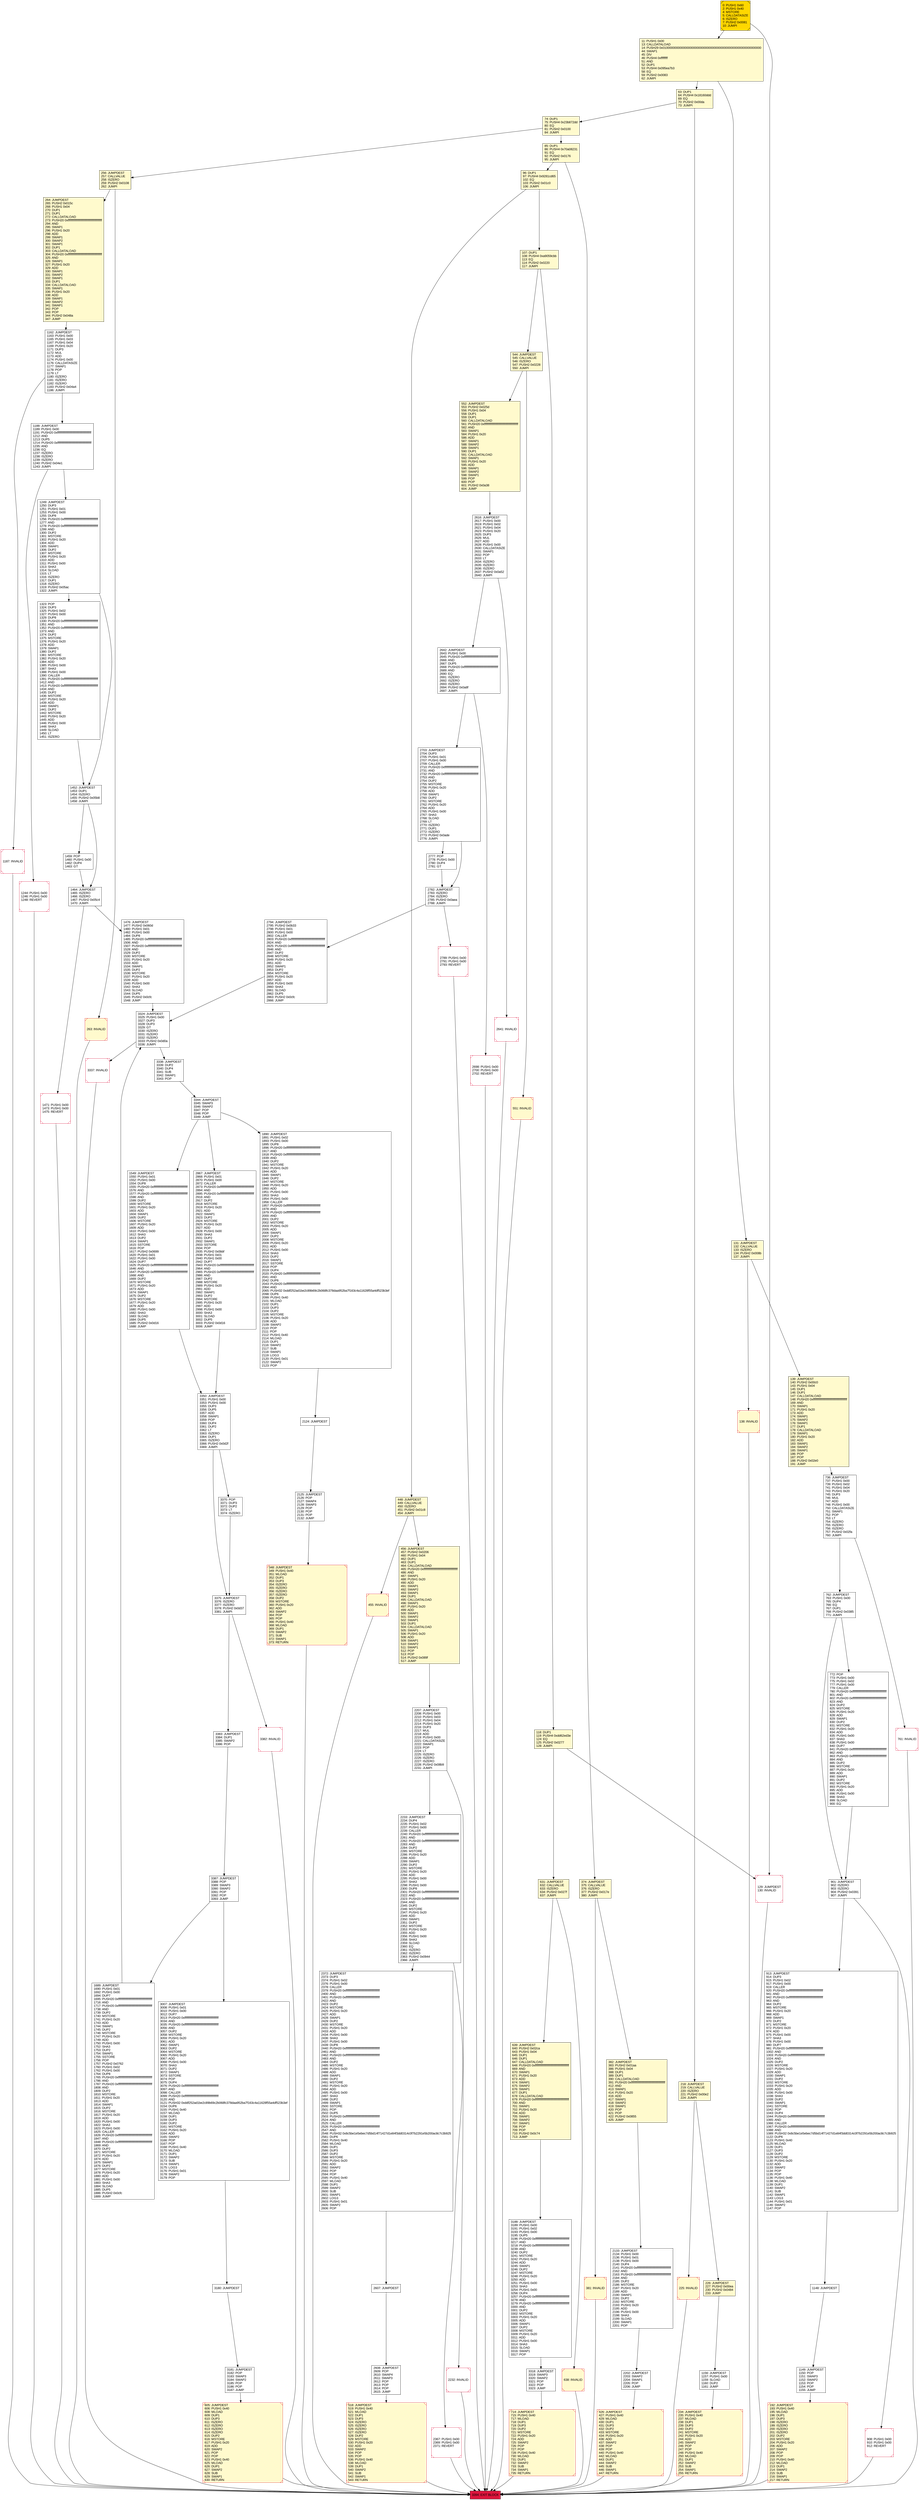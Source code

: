 digraph G {
bgcolor=transparent rankdir=UD;
node [shape=box style=filled color=black fillcolor=white fontname=arial fontcolor=black];
139 [label="139: JUMPDEST\l140: PUSH2 0x00c0\l143: PUSH1 0x04\l145: DUP1\l146: DUP1\l147: CALLDATALOAD\l148: PUSH20 0xffffffffffffffffffffffffffffffffffffffff\l169: AND\l170: SWAP1\l171: PUSH1 0x20\l173: ADD\l174: SWAP1\l175: SWAP2\l176: SWAP1\l177: DUP1\l178: CALLDATALOAD\l179: SWAP1\l180: PUSH1 0x20\l182: ADD\l183: SWAP1\l184: SWAP2\l185: SWAP1\l186: POP\l187: POP\l188: PUSH2 0x02e0\l191: JUMP\l" fillcolor=lemonchiffon ];
63 [label="63: DUP1\l64: PUSH4 0x18160ddd\l69: EQ\l70: PUSH2 0x00da\l73: JUMPI\l" fillcolor=lemonchiffon ];
2232 [label="2232: INVALID\l" shape=Msquare color=crimson ];
631 [label="631: JUMPDEST\l632: CALLVALUE\l633: ISZERO\l634: PUSH2 0x027f\l637: JUMPI\l" fillcolor=lemonchiffon ];
736 [label="736: JUMPDEST\l737: PUSH1 0x00\l739: PUSH1 0x02\l741: PUSH1 0x04\l743: PUSH1 0x20\l745: DUP3\l746: MUL\l747: ADD\l748: PUSH1 0x00\l750: CALLDATASIZE\l751: SWAP1\l752: POP\l753: LT\l754: ISZERO\l755: ISZERO\l756: ISZERO\l757: PUSH2 0x02fa\l760: JUMPI\l" ];
0 [label="0: PUSH1 0x60\l2: PUSH1 0x40\l4: MSTORE\l5: CALLDATASIZE\l6: ISZERO\l7: PUSH2 0x0081\l10: JUMPI\l" fillcolor=lemonchiffon shape=Msquare fillcolor=gold ];
382 [label="382: JUMPDEST\l383: PUSH2 0x01aa\l386: PUSH1 0x04\l388: DUP1\l389: DUP1\l390: CALLDATALOAD\l391: PUSH20 0xffffffffffffffffffffffffffffffffffffffff\l412: AND\l413: SWAP1\l414: PUSH1 0x20\l416: ADD\l417: SWAP1\l418: SWAP2\l419: SWAP1\l420: POP\l421: POP\l422: PUSH2 0x0855\l425: JUMP\l" fillcolor=lemonchiffon ];
426 [label="426: JUMPDEST\l427: PUSH1 0x40\l429: MLOAD\l430: DUP1\l431: DUP3\l432: DUP2\l433: MSTORE\l434: PUSH1 0x20\l436: ADD\l437: SWAP2\l438: POP\l439: POP\l440: PUSH1 0x40\l442: MLOAD\l443: DUP1\l444: SWAP2\l445: SUB\l446: SWAP1\l447: RETURN\l" fillcolor=lemonchiffon shape=Msquare color=crimson ];
1471 [label="1471: PUSH1 0x00\l1473: PUSH1 0x00\l1475: REVERT\l" shape=Msquare color=crimson ];
1187 [label="1187: INVALID\l" shape=Msquare color=crimson ];
3387 [label="3387: JUMPDEST\l3388: POP\l3389: SWAP3\l3390: SWAP2\l3391: POP\l3392: POP\l3393: JUMP\l" ];
544 [label="544: JUMPDEST\l545: CALLVALUE\l546: ISZERO\l547: PUSH2 0x0228\l550: JUMPI\l" fillcolor=lemonchiffon ];
1549 [label="1549: JUMPDEST\l1550: PUSH1 0x01\l1552: PUSH1 0x00\l1554: DUP8\l1555: PUSH20 0xffffffffffffffffffffffffffffffffffffffff\l1576: AND\l1577: PUSH20 0xffffffffffffffffffffffffffffffffffffffff\l1598: AND\l1599: DUP2\l1600: MSTORE\l1601: PUSH1 0x20\l1603: ADD\l1604: SWAP1\l1605: DUP2\l1606: MSTORE\l1607: PUSH1 0x20\l1609: ADD\l1610: PUSH1 0x00\l1612: SHA3\l1613: DUP2\l1614: SWAP1\l1615: SSTORE\l1616: POP\l1617: PUSH2 0x0699\l1620: PUSH1 0x01\l1622: PUSH1 0x00\l1624: DUP7\l1625: PUSH20 0xffffffffffffffffffffffffffffffffffffffff\l1646: AND\l1647: PUSH20 0xffffffffffffffffffffffffffffffffffffffff\l1668: AND\l1669: DUP2\l1670: MSTORE\l1671: PUSH1 0x20\l1673: ADD\l1674: SWAP1\l1675: DUP2\l1676: MSTORE\l1677: PUSH1 0x20\l1679: ADD\l1680: PUSH1 0x00\l1682: SHA3\l1683: SLOAD\l1684: DUP5\l1685: PUSH2 0x0d16\l1688: JUMP\l" ];
908 [label="908: PUSH1 0x00\l910: PUSH1 0x00\l912: REVERT\l" shape=Msquare color=crimson ];
3344 [label="3344: JUMPDEST\l3345: SWAP3\l3346: SWAP2\l3347: POP\l3348: POP\l3349: JUMP\l" ];
2698 [label="2698: PUSH1 0x00\l2700: PUSH1 0x00\l2702: REVERT\l" shape=Msquare color=crimson ];
2794 [label="2794: JUMPDEST\l2795: PUSH2 0x0b33\l2798: PUSH1 0x01\l2800: PUSH1 0x00\l2802: CALLER\l2803: PUSH20 0xffffffffffffffffffffffffffffffffffffffff\l2824: AND\l2825: PUSH20 0xffffffffffffffffffffffffffffffffffffffff\l2846: AND\l2847: DUP2\l2848: MSTORE\l2849: PUSH1 0x20\l2851: ADD\l2852: SWAP1\l2853: DUP2\l2854: MSTORE\l2855: PUSH1 0x20\l2857: ADD\l2858: PUSH1 0x00\l2860: SHA3\l2861: SLOAD\l2862: DUP5\l2863: PUSH2 0x0cfc\l2866: JUMP\l" ];
2867 [label="2867: JUMPDEST\l2868: PUSH1 0x01\l2870: PUSH1 0x00\l2872: CALLER\l2873: PUSH20 0xffffffffffffffffffffffffffffffffffffffff\l2894: AND\l2895: PUSH20 0xffffffffffffffffffffffffffffffffffffffff\l2916: AND\l2917: DUP2\l2918: MSTORE\l2919: PUSH1 0x20\l2921: ADD\l2922: SWAP1\l2923: DUP2\l2924: MSTORE\l2925: PUSH1 0x20\l2927: ADD\l2928: PUSH1 0x00\l2930: SHA3\l2931: DUP2\l2932: SWAP1\l2933: SSTORE\l2934: POP\l2935: PUSH2 0x0bbf\l2938: PUSH1 0x01\l2940: PUSH1 0x00\l2942: DUP7\l2943: PUSH20 0xffffffffffffffffffffffffffffffffffffffff\l2964: AND\l2965: PUSH20 0xffffffffffffffffffffffffffffffffffffffff\l2986: AND\l2987: DUP2\l2988: MSTORE\l2989: PUSH1 0x20\l2991: ADD\l2992: SWAP1\l2993: DUP2\l2994: MSTORE\l2995: PUSH1 0x20\l2997: ADD\l2998: PUSH1 0x00\l3000: SHA3\l3001: SLOAD\l3002: DUP5\l3003: PUSH2 0x0d16\l3006: JUMP\l" ];
138 [label="138: INVALID\l" fillcolor=lemonchiffon shape=Msquare color=crimson ];
1156 [label="1156: JUMPDEST\l1157: PUSH1 0x00\l1159: SLOAD\l1160: DUP2\l1161: JUMP\l" ];
913 [label="913: JUMPDEST\l914: DUP3\l915: PUSH1 0x02\l917: PUSH1 0x00\l919: CALLER\l920: PUSH20 0xffffffffffffffffffffffffffffffffffffffff\l941: AND\l942: PUSH20 0xffffffffffffffffffffffffffffffffffffffff\l963: AND\l964: DUP2\l965: MSTORE\l966: PUSH1 0x20\l968: ADD\l969: SWAP1\l970: DUP2\l971: MSTORE\l972: PUSH1 0x20\l974: ADD\l975: PUSH1 0x00\l977: SHA3\l978: PUSH1 0x00\l980: DUP7\l981: PUSH20 0xffffffffffffffffffffffffffffffffffffffff\l1002: AND\l1003: PUSH20 0xffffffffffffffffffffffffffffffffffffffff\l1024: AND\l1025: DUP2\l1026: MSTORE\l1027: PUSH1 0x20\l1029: ADD\l1030: SWAP1\l1031: DUP2\l1032: MSTORE\l1033: PUSH1 0x20\l1035: ADD\l1036: PUSH1 0x00\l1038: SHA3\l1039: DUP2\l1040: SWAP1\l1041: SSTORE\l1042: POP\l1043: DUP4\l1044: PUSH20 0xffffffffffffffffffffffffffffffffffffffff\l1065: AND\l1066: CALLER\l1067: PUSH20 0xffffffffffffffffffffffffffffffffffffffff\l1088: AND\l1089: PUSH32 0x8c5be1e5ebec7d5bd14f71427d1e84f3dd0314c0f7b2291e5b200ac8c7c3b925\l1122: DUP6\l1123: PUSH1 0x40\l1125: MLOAD\l1126: DUP1\l1127: DUP3\l1128: DUP2\l1129: MSTORE\l1130: PUSH1 0x20\l1132: ADD\l1133: SWAP2\l1134: POP\l1135: POP\l1136: PUSH1 0x40\l1138: MLOAD\l1139: DUP1\l1140: SWAP2\l1141: SUB\l1142: SWAP1\l1143: LOG3\l1144: PUSH1 0x01\l1146: SWAP2\l1147: POP\l" ];
518 [label="518: JUMPDEST\l519: PUSH1 0x40\l521: MLOAD\l522: DUP1\l523: DUP3\l524: ISZERO\l525: ISZERO\l526: ISZERO\l527: ISZERO\l528: DUP2\l529: MSTORE\l530: PUSH1 0x20\l532: ADD\l533: SWAP2\l534: POP\l535: POP\l536: PUSH1 0x40\l538: MLOAD\l539: DUP1\l540: SWAP2\l541: SUB\l542: SWAP1\l543: RETURN\l" fillcolor=lemonchiffon shape=Msquare color=crimson ];
11 [label="11: PUSH1 0x00\l13: CALLDATALOAD\l14: PUSH29 0x0100000000000000000000000000000000000000000000000000000000\l44: SWAP1\l45: DIV\l46: PUSH4 0xffffffff\l51: AND\l52: DUP1\l53: PUSH4 0x095ea7b3\l58: EQ\l59: PUSH2 0x0083\l62: JUMPI\l" fillcolor=lemonchiffon ];
2789 [label="2789: PUSH1 0x00\l2791: PUSH1 0x00\l2793: REVERT\l" shape=Msquare color=crimson ];
3394 [label="3394: EXIT BLOCK\l" fillcolor=crimson ];
3007 [label="3007: JUMPDEST\l3008: PUSH1 0x01\l3010: PUSH1 0x00\l3012: DUP7\l3013: PUSH20 0xffffffffffffffffffffffffffffffffffffffff\l3034: AND\l3035: PUSH20 0xffffffffffffffffffffffffffffffffffffffff\l3056: AND\l3057: DUP2\l3058: MSTORE\l3059: PUSH1 0x20\l3061: ADD\l3062: SWAP1\l3063: DUP2\l3064: MSTORE\l3065: PUSH1 0x20\l3067: ADD\l3068: PUSH1 0x00\l3070: SHA3\l3071: DUP2\l3072: SWAP1\l3073: SSTORE\l3074: POP\l3075: DUP4\l3076: PUSH20 0xffffffffffffffffffffffffffffffffffffffff\l3097: AND\l3098: CALLER\l3099: PUSH20 0xffffffffffffffffffffffffffffffffffffffff\l3120: AND\l3121: PUSH32 0xddf252ad1be2c89b69c2b068fc378daa952ba7f163c4a11628f55a4df523b3ef\l3154: DUP6\l3155: PUSH1 0x40\l3157: MLOAD\l3158: DUP1\l3159: DUP3\l3160: DUP2\l3161: MSTORE\l3162: PUSH1 0x20\l3164: ADD\l3165: SWAP2\l3166: POP\l3167: POP\l3168: PUSH1 0x40\l3170: MLOAD\l3171: DUP1\l3172: SWAP2\l3173: SUB\l3174: SWAP1\l3175: LOG3\l3176: PUSH1 0x01\l3178: SWAP2\l3179: POP\l" ];
761 [label="761: INVALID\l" shape=Msquare color=crimson ];
3350 [label="3350: JUMPDEST\l3351: PUSH1 0x00\l3353: PUSH1 0x00\l3355: DUP3\l3356: DUP5\l3357: ADD\l3358: SWAP1\l3359: POP\l3360: DUP4\l3361: DUP2\l3362: LT\l3363: ISZERO\l3364: DUP1\l3365: ISZERO\l3366: PUSH2 0x0d2f\l3369: JUMPI\l" ];
3181 [label="3181: JUMPDEST\l3182: POP\l3183: SWAP3\l3184: SWAP2\l3185: POP\l3186: POP\l3187: JUMP\l" ];
772 [label="772: POP\l773: PUSH1 0x00\l775: PUSH1 0x02\l777: PUSH1 0x00\l779: CALLER\l780: PUSH20 0xffffffffffffffffffffffffffffffffffffffff\l801: AND\l802: PUSH20 0xffffffffffffffffffffffffffffffffffffffff\l823: AND\l824: DUP2\l825: MSTORE\l826: PUSH1 0x20\l828: ADD\l829: SWAP1\l830: DUP2\l831: MSTORE\l832: PUSH1 0x20\l834: ADD\l835: PUSH1 0x00\l837: SHA3\l838: PUSH1 0x00\l840: DUP7\l841: PUSH20 0xffffffffffffffffffffffffffffffffffffffff\l862: AND\l863: PUSH20 0xffffffffffffffffffffffffffffffffffffffff\l884: AND\l885: DUP2\l886: MSTORE\l887: PUSH1 0x20\l889: ADD\l890: SWAP1\l891: DUP2\l892: MSTORE\l893: PUSH1 0x20\l895: ADD\l896: PUSH1 0x00\l898: SHA3\l899: SLOAD\l900: EQ\l" ];
456 [label="456: JUMPDEST\l457: PUSH2 0x0206\l460: PUSH1 0x04\l462: DUP1\l463: DUP1\l464: CALLDATALOAD\l465: PUSH20 0xffffffffffffffffffffffffffffffffffffffff\l486: AND\l487: SWAP1\l488: PUSH1 0x20\l490: ADD\l491: SWAP1\l492: SWAP2\l493: SWAP1\l494: DUP1\l495: CALLDATALOAD\l496: SWAP1\l497: PUSH1 0x20\l499: ADD\l500: SWAP1\l501: SWAP2\l502: SWAP1\l503: DUP1\l504: CALLDATALOAD\l505: SWAP1\l506: PUSH1 0x20\l508: ADD\l509: SWAP1\l510: SWAP2\l511: SWAP1\l512: POP\l513: POP\l514: PUSH2 0x089f\l517: JUMP\l" fillcolor=lemonchiffon ];
234 [label="234: JUMPDEST\l235: PUSH1 0x40\l237: MLOAD\l238: DUP1\l239: DUP3\l240: DUP2\l241: MSTORE\l242: PUSH1 0x20\l244: ADD\l245: SWAP2\l246: POP\l247: POP\l248: PUSH1 0x40\l250: MLOAD\l251: DUP1\l252: SWAP2\l253: SUB\l254: SWAP1\l255: RETURN\l" fillcolor=lemonchiffon shape=Msquare color=crimson ];
1149 [label="1149: JUMPDEST\l1150: POP\l1151: SWAP3\l1152: SWAP2\l1153: POP\l1154: POP\l1155: JUMP\l" ];
2616 [label="2616: JUMPDEST\l2617: PUSH1 0x00\l2619: PUSH1 0x02\l2621: PUSH1 0x04\l2623: PUSH1 0x20\l2625: DUP3\l2626: MUL\l2627: ADD\l2628: PUSH1 0x00\l2630: CALLDATASIZE\l2631: SWAP1\l2632: POP\l2633: LT\l2634: ISZERO\l2635: ISZERO\l2636: ISZERO\l2637: PUSH2 0x0a52\l2640: JUMPI\l" ];
225 [label="225: INVALID\l" fillcolor=lemonchiffon shape=Msquare color=crimson ];
256 [label="256: JUMPDEST\l257: CALLVALUE\l258: ISZERO\l259: PUSH2 0x0108\l262: JUMPI\l" fillcolor=lemonchiffon ];
348 [label="348: JUMPDEST\l349: PUSH1 0x40\l351: MLOAD\l352: DUP1\l353: DUP3\l354: ISZERO\l355: ISZERO\l356: ISZERO\l357: ISZERO\l358: DUP2\l359: MSTORE\l360: PUSH1 0x20\l362: ADD\l363: SWAP2\l364: POP\l365: POP\l366: PUSH1 0x40\l368: MLOAD\l369: DUP1\l370: SWAP2\l371: SUB\l372: SWAP1\l373: RETURN\l" fillcolor=lemonchiffon shape=Msquare color=crimson ];
605 [label="605: JUMPDEST\l606: PUSH1 0x40\l608: MLOAD\l609: DUP1\l610: DUP3\l611: ISZERO\l612: ISZERO\l613: ISZERO\l614: ISZERO\l615: DUP2\l616: MSTORE\l617: PUSH1 0x20\l619: ADD\l620: SWAP2\l621: POP\l622: POP\l623: PUSH1 0x40\l625: MLOAD\l626: DUP1\l627: SWAP2\l628: SUB\l629: SWAP1\l630: RETURN\l" fillcolor=lemonchiffon shape=Msquare color=crimson ];
1476 [label="1476: JUMPDEST\l1477: PUSH2 0x060d\l1480: PUSH1 0x01\l1482: PUSH1 0x00\l1484: DUP8\l1485: PUSH20 0xffffffffffffffffffffffffffffffffffffffff\l1506: AND\l1507: PUSH20 0xffffffffffffffffffffffffffffffffffffffff\l1528: AND\l1529: DUP2\l1530: MSTORE\l1531: PUSH1 0x20\l1533: ADD\l1534: SWAP1\l1535: DUP2\l1536: MSTORE\l1537: PUSH1 0x20\l1539: ADD\l1540: PUSH1 0x00\l1542: SHA3\l1543: SLOAD\l1544: DUP5\l1545: PUSH2 0x0cfc\l1548: JUMP\l" ];
2372 [label="2372: JUMPDEST\l2373: DUP3\l2374: PUSH1 0x02\l2376: PUSH1 0x00\l2378: CALLER\l2379: PUSH20 0xffffffffffffffffffffffffffffffffffffffff\l2400: AND\l2401: PUSH20 0xffffffffffffffffffffffffffffffffffffffff\l2422: AND\l2423: DUP2\l2424: MSTORE\l2425: PUSH1 0x20\l2427: ADD\l2428: SWAP1\l2429: DUP2\l2430: MSTORE\l2431: PUSH1 0x20\l2433: ADD\l2434: PUSH1 0x00\l2436: SHA3\l2437: PUSH1 0x00\l2439: DUP8\l2440: PUSH20 0xffffffffffffffffffffffffffffffffffffffff\l2461: AND\l2462: PUSH20 0xffffffffffffffffffffffffffffffffffffffff\l2483: AND\l2484: DUP2\l2485: MSTORE\l2486: PUSH1 0x20\l2488: ADD\l2489: SWAP1\l2490: DUP2\l2491: MSTORE\l2492: PUSH1 0x20\l2494: ADD\l2495: PUSH1 0x00\l2497: SHA3\l2498: DUP2\l2499: SWAP1\l2500: SSTORE\l2501: POP\l2502: DUP5\l2503: PUSH20 0xffffffffffffffffffffffffffffffffffffffff\l2524: AND\l2525: CALLER\l2526: PUSH20 0xffffffffffffffffffffffffffffffffffffffff\l2547: AND\l2548: PUSH32 0x8c5be1e5ebec7d5bd14f71427d1e84f3dd0314c0f7b2291e5b200ac8c7c3b925\l2581: DUP6\l2582: PUSH1 0x40\l2584: MLOAD\l2585: DUP1\l2586: DUP3\l2587: DUP2\l2588: MSTORE\l2589: PUSH1 0x20\l2591: ADD\l2592: SWAP2\l2593: POP\l2594: POP\l2595: PUSH1 0x40\l2597: MLOAD\l2598: DUP1\l2599: SWAP2\l2600: SUB\l2601: SWAP1\l2602: LOG3\l2603: PUSH1 0x01\l2605: SWAP2\l2606: POP\l" ];
3324 [label="3324: JUMPDEST\l3325: PUSH1 0x00\l3327: DUP3\l3328: DUP3\l3329: GT\l3330: ISZERO\l3331: ISZERO\l3332: ISZERO\l3333: PUSH2 0x0d0a\l3336: JUMPI\l" ];
226 [label="226: JUMPDEST\l227: PUSH2 0x00ea\l230: PUSH2 0x0484\l233: JUMP\l" fillcolor=lemonchiffon ];
264 [label="264: JUMPDEST\l265: PUSH2 0x015c\l268: PUSH1 0x04\l270: DUP1\l271: DUP1\l272: CALLDATALOAD\l273: PUSH20 0xffffffffffffffffffffffffffffffffffffffff\l294: AND\l295: SWAP1\l296: PUSH1 0x20\l298: ADD\l299: SWAP1\l300: SWAP2\l301: SWAP1\l302: DUP1\l303: CALLDATALOAD\l304: PUSH20 0xffffffffffffffffffffffffffffffffffffffff\l325: AND\l326: SWAP1\l327: PUSH1 0x20\l329: ADD\l330: SWAP1\l331: SWAP2\l332: SWAP1\l333: DUP1\l334: CALLDATALOAD\l335: SWAP1\l336: PUSH1 0x20\l338: ADD\l339: SWAP1\l340: SWAP2\l341: SWAP1\l342: POP\l343: POP\l344: PUSH2 0x048a\l347: JUMP\l" fillcolor=lemonchiffon ];
218 [label="218: JUMPDEST\l219: CALLVALUE\l220: ISZERO\l221: PUSH2 0x00e2\l224: JUMPI\l" fillcolor=lemonchiffon ];
1162 [label="1162: JUMPDEST\l1163: PUSH1 0x00\l1165: PUSH1 0x03\l1167: PUSH1 0x04\l1169: PUSH1 0x20\l1171: DUP3\l1172: MUL\l1173: ADD\l1174: PUSH1 0x00\l1176: CALLDATASIZE\l1177: SWAP1\l1178: POP\l1179: LT\l1180: ISZERO\l1181: ISZERO\l1182: ISZERO\l1183: PUSH2 0x04a4\l1186: JUMPI\l" ];
455 [label="455: INVALID\l" fillcolor=lemonchiffon shape=Msquare color=crimson ];
1244 [label="1244: PUSH1 0x00\l1246: PUSH1 0x00\l1248: REVERT\l" shape=Msquare color=crimson ];
714 [label="714: JUMPDEST\l715: PUSH1 0x40\l717: MLOAD\l718: DUP1\l719: DUP3\l720: DUP2\l721: MSTORE\l722: PUSH1 0x20\l724: ADD\l725: SWAP2\l726: POP\l727: POP\l728: PUSH1 0x40\l730: MLOAD\l731: DUP1\l732: SWAP2\l733: SUB\l734: SWAP1\l735: RETURN\l" fillcolor=lemonchiffon shape=Msquare color=crimson ];
3188 [label="3188: JUMPDEST\l3189: PUSH1 0x00\l3191: PUSH1 0x02\l3193: PUSH1 0x00\l3195: DUP5\l3196: PUSH20 0xffffffffffffffffffffffffffffffffffffffff\l3217: AND\l3218: PUSH20 0xffffffffffffffffffffffffffffffffffffffff\l3239: AND\l3240: DUP2\l3241: MSTORE\l3242: PUSH1 0x20\l3244: ADD\l3245: SWAP1\l3246: DUP2\l3247: MSTORE\l3248: PUSH1 0x20\l3250: ADD\l3251: PUSH1 0x00\l3253: SHA3\l3254: PUSH1 0x00\l3256: DUP4\l3257: PUSH20 0xffffffffffffffffffffffffffffffffffffffff\l3278: AND\l3279: PUSH20 0xffffffffffffffffffffffffffffffffffffffff\l3300: AND\l3301: DUP2\l3302: MSTORE\l3303: PUSH1 0x20\l3305: ADD\l3306: SWAP1\l3307: DUP2\l3308: MSTORE\l3309: PUSH1 0x20\l3311: ADD\l3312: PUSH1 0x00\l3314: SHA3\l3315: SLOAD\l3316: SWAP1\l3317: POP\l" ];
3383 [label="3383: JUMPDEST\l3384: DUP1\l3385: SWAP2\l3386: POP\l" ];
2124 [label="2124: JUMPDEST\l" ];
2133 [label="2133: JUMPDEST\l2134: PUSH1 0x00\l2136: PUSH1 0x01\l2138: PUSH1 0x00\l2140: DUP4\l2141: PUSH20 0xffffffffffffffffffffffffffffffffffffffff\l2162: AND\l2163: PUSH20 0xffffffffffffffffffffffffffffffffffffffff\l2184: AND\l2185: DUP2\l2186: MSTORE\l2187: PUSH1 0x20\l2189: ADD\l2190: SWAP1\l2191: DUP2\l2192: MSTORE\l2193: PUSH1 0x20\l2195: ADD\l2196: PUSH1 0x00\l2198: SHA3\l2199: SLOAD\l2200: SWAP1\l2201: POP\l" ];
1249 [label="1249: JUMPDEST\l1250: DUP3\l1251: PUSH1 0x01\l1253: PUSH1 0x00\l1255: DUP8\l1256: PUSH20 0xffffffffffffffffffffffffffffffffffffffff\l1277: AND\l1278: PUSH20 0xffffffffffffffffffffffffffffffffffffffff\l1299: AND\l1300: DUP2\l1301: MSTORE\l1302: PUSH1 0x20\l1304: ADD\l1305: SWAP1\l1306: DUP2\l1307: MSTORE\l1308: PUSH1 0x20\l1310: ADD\l1311: PUSH1 0x00\l1313: SHA3\l1314: SLOAD\l1315: LT\l1316: ISZERO\l1317: DUP1\l1318: ISZERO\l1319: PUSH2 0x05ac\l1322: JUMPI\l" ];
131 [label="131: JUMPDEST\l132: CALLVALUE\l133: ISZERO\l134: PUSH2 0x008b\l137: JUMPI\l" fillcolor=lemonchiffon ];
2608 [label="2608: JUMPDEST\l2609: POP\l2610: SWAP4\l2611: SWAP3\l2612: POP\l2613: POP\l2614: POP\l2615: JUMP\l" ];
2782 [label="2782: JUMPDEST\l2783: ISZERO\l2784: ISZERO\l2785: PUSH2 0x0aea\l2788: JUMPI\l" ];
3382 [label="3382: INVALID\l" shape=Msquare color=crimson ];
1452 [label="1452: JUMPDEST\l1453: DUP1\l1454: ISZERO\l1455: PUSH2 0x05b8\l1458: JUMPI\l" ];
107 [label="107: DUP1\l108: PUSH4 0xa9059cbb\l113: EQ\l114: PUSH2 0x0220\l117: JUMPI\l" fillcolor=lemonchiffon ];
551 [label="551: INVALID\l" fillcolor=lemonchiffon shape=Msquare color=crimson ];
448 [label="448: JUMPDEST\l449: CALLVALUE\l450: ISZERO\l451: PUSH2 0x01c8\l454: JUMPI\l" fillcolor=lemonchiffon ];
2367 [label="2367: PUSH1 0x00\l2369: PUSH1 0x00\l2371: REVERT\l" shape=Msquare color=crimson ];
96 [label="96: DUP1\l97: PUSH4 0x9281cd65\l102: EQ\l103: PUSH2 0x01c0\l106: JUMPI\l" fillcolor=lemonchiffon ];
3370 [label="3370: POP\l3371: DUP3\l3372: DUP2\l3373: LT\l3374: ISZERO\l" ];
3180 [label="3180: JUMPDEST\l" ];
374 [label="374: JUMPDEST\l375: CALLVALUE\l376: ISZERO\l377: PUSH2 0x017e\l380: JUMPI\l" fillcolor=lemonchiffon ];
2233 [label="2233: JUMPDEST\l2234: DUP4\l2235: PUSH1 0x02\l2237: PUSH1 0x00\l2239: CALLER\l2240: PUSH20 0xffffffffffffffffffffffffffffffffffffffff\l2261: AND\l2262: PUSH20 0xffffffffffffffffffffffffffffffffffffffff\l2283: AND\l2284: DUP2\l2285: MSTORE\l2286: PUSH1 0x20\l2288: ADD\l2289: SWAP1\l2290: DUP2\l2291: MSTORE\l2292: PUSH1 0x20\l2294: ADD\l2295: PUSH1 0x00\l2297: SHA3\l2298: PUSH1 0x00\l2300: DUP8\l2301: PUSH20 0xffffffffffffffffffffffffffffffffffffffff\l2322: AND\l2323: PUSH20 0xffffffffffffffffffffffffffffffffffffffff\l2344: AND\l2345: DUP2\l2346: MSTORE\l2347: PUSH1 0x20\l2349: ADD\l2350: SWAP1\l2351: DUP2\l2352: MSTORE\l2353: PUSH1 0x20\l2355: ADD\l2356: PUSH1 0x00\l2358: SHA3\l2359: SLOAD\l2360: EQ\l2361: ISZERO\l2362: ISZERO\l2363: PUSH2 0x0944\l2366: JUMPI\l" ];
1464 [label="1464: JUMPDEST\l1465: ISZERO\l1466: ISZERO\l1467: PUSH2 0x05c4\l1470: JUMPI\l" ];
1148 [label="1148: JUMPDEST\l" ];
762 [label="762: JUMPDEST\l763: PUSH1 0x00\l765: DUP4\l766: EQ\l767: DUP1\l768: PUSH2 0x0385\l771: JUMPI\l" ];
2777 [label="2777: POP\l2778: PUSH1 0x00\l2780: DUP4\l2781: GT\l" ];
3337 [label="3337: INVALID\l" shape=Msquare color=crimson ];
263 [label="263: INVALID\l" fillcolor=lemonchiffon shape=Msquare color=crimson ];
2703 [label="2703: JUMPDEST\l2704: DUP3\l2705: PUSH1 0x01\l2707: PUSH1 0x00\l2709: CALLER\l2710: PUSH20 0xffffffffffffffffffffffffffffffffffffffff\l2731: AND\l2732: PUSH20 0xffffffffffffffffffffffffffffffffffffffff\l2753: AND\l2754: DUP2\l2755: MSTORE\l2756: PUSH1 0x20\l2758: ADD\l2759: SWAP1\l2760: DUP2\l2761: MSTORE\l2762: PUSH1 0x20\l2764: ADD\l2765: PUSH1 0x00\l2767: SHA3\l2768: SLOAD\l2769: LT\l2770: ISZERO\l2771: DUP1\l2772: ISZERO\l2773: PUSH2 0x0ade\l2776: JUMPI\l" ];
1188 [label="1188: JUMPDEST\l1189: PUSH1 0x00\l1191: PUSH20 0xffffffffffffffffffffffffffffffffffffffff\l1212: AND\l1213: DUP5\l1214: PUSH20 0xffffffffffffffffffffffffffffffffffffffff\l1235: AND\l1236: EQ\l1237: ISZERO\l1238: ISZERO\l1239: ISZERO\l1240: PUSH2 0x04e1\l1243: JUMPI\l" ];
639 [label="639: JUMPDEST\l640: PUSH2 0x02ca\l643: PUSH1 0x04\l645: DUP1\l646: DUP1\l647: CALLDATALOAD\l648: PUSH20 0xffffffffffffffffffffffffffffffffffffffff\l669: AND\l670: SWAP1\l671: PUSH1 0x20\l673: ADD\l674: SWAP1\l675: SWAP2\l676: SWAP1\l677: DUP1\l678: CALLDATALOAD\l679: PUSH20 0xffffffffffffffffffffffffffffffffffffffff\l700: AND\l701: SWAP1\l702: PUSH1 0x20\l704: ADD\l705: SWAP1\l706: SWAP2\l707: SWAP1\l708: POP\l709: POP\l710: PUSH2 0x0c74\l713: JUMP\l" fillcolor=lemonchiffon ];
638 [label="638: INVALID\l" fillcolor=lemonchiffon shape=Msquare color=crimson ];
901 [label="901: JUMPDEST\l902: ISZERO\l903: ISZERO\l904: PUSH2 0x0391\l907: JUMPI\l" ];
381 [label="381: INVALID\l" fillcolor=lemonchiffon shape=Msquare color=crimson ];
2207 [label="2207: JUMPDEST\l2208: PUSH1 0x00\l2210: PUSH1 0x03\l2212: PUSH1 0x04\l2214: PUSH1 0x20\l2216: DUP3\l2217: MUL\l2218: ADD\l2219: PUSH1 0x00\l2221: CALLDATASIZE\l2222: SWAP1\l2223: POP\l2224: LT\l2225: ISZERO\l2226: ISZERO\l2227: ISZERO\l2228: PUSH2 0x08b9\l2231: JUMPI\l" ];
3318 [label="3318: JUMPDEST\l3319: SWAP3\l3320: SWAP2\l3321: POP\l3322: POP\l3323: JUMP\l" ];
3338 [label="3338: JUMPDEST\l3339: DUP2\l3340: DUP4\l3341: SUB\l3342: SWAP1\l3343: POP\l" ];
129 [label="129: JUMPDEST\l130: INVALID\l" shape=Msquare color=crimson ];
1459 [label="1459: POP\l1460: PUSH1 0x00\l1462: DUP4\l1463: GT\l" ];
3375 [label="3375: JUMPDEST\l3376: ISZERO\l3377: ISZERO\l3378: PUSH2 0x0d37\l3381: JUMPI\l" ];
2642 [label="2642: JUMPDEST\l2643: PUSH1 0x00\l2645: PUSH20 0xffffffffffffffffffffffffffffffffffffffff\l2666: AND\l2667: DUP5\l2668: PUSH20 0xffffffffffffffffffffffffffffffffffffffff\l2689: AND\l2690: EQ\l2691: ISZERO\l2692: ISZERO\l2693: ISZERO\l2694: PUSH2 0x0a8f\l2697: JUMPI\l" ];
118 [label="118: DUP1\l119: PUSH4 0xdd62ed3e\l124: EQ\l125: PUSH2 0x0277\l128: JUMPI\l" fillcolor=lemonchiffon ];
2607 [label="2607: JUMPDEST\l" ];
2641 [label="2641: INVALID\l" shape=Msquare color=crimson ];
552 [label="552: JUMPDEST\l553: PUSH2 0x025d\l556: PUSH1 0x04\l558: DUP1\l559: DUP1\l560: CALLDATALOAD\l561: PUSH20 0xffffffffffffffffffffffffffffffffffffffff\l582: AND\l583: SWAP1\l584: PUSH1 0x20\l586: ADD\l587: SWAP1\l588: SWAP2\l589: SWAP1\l590: DUP1\l591: CALLDATALOAD\l592: SWAP1\l593: PUSH1 0x20\l595: ADD\l596: SWAP1\l597: SWAP2\l598: SWAP1\l599: POP\l600: POP\l601: PUSH2 0x0a38\l604: JUMP\l" fillcolor=lemonchiffon ];
1323 [label="1323: POP\l1324: DUP3\l1325: PUSH1 0x02\l1327: PUSH1 0x00\l1329: DUP8\l1330: PUSH20 0xffffffffffffffffffffffffffffffffffffffff\l1351: AND\l1352: PUSH20 0xffffffffffffffffffffffffffffffffffffffff\l1373: AND\l1374: DUP2\l1375: MSTORE\l1376: PUSH1 0x20\l1378: ADD\l1379: SWAP1\l1380: DUP2\l1381: MSTORE\l1382: PUSH1 0x20\l1384: ADD\l1385: PUSH1 0x00\l1387: SHA3\l1388: PUSH1 0x00\l1390: CALLER\l1391: PUSH20 0xffffffffffffffffffffffffffffffffffffffff\l1412: AND\l1413: PUSH20 0xffffffffffffffffffffffffffffffffffffffff\l1434: AND\l1435: DUP2\l1436: MSTORE\l1437: PUSH1 0x20\l1439: ADD\l1440: SWAP1\l1441: DUP2\l1442: MSTORE\l1443: PUSH1 0x20\l1445: ADD\l1446: PUSH1 0x00\l1448: SHA3\l1449: SLOAD\l1450: LT\l1451: ISZERO\l" ];
1689 [label="1689: JUMPDEST\l1690: PUSH1 0x01\l1692: PUSH1 0x00\l1694: DUP7\l1695: PUSH20 0xffffffffffffffffffffffffffffffffffffffff\l1716: AND\l1717: PUSH20 0xffffffffffffffffffffffffffffffffffffffff\l1738: AND\l1739: DUP2\l1740: MSTORE\l1741: PUSH1 0x20\l1743: ADD\l1744: SWAP1\l1745: DUP2\l1746: MSTORE\l1747: PUSH1 0x20\l1749: ADD\l1750: PUSH1 0x00\l1752: SHA3\l1753: DUP2\l1754: SWAP1\l1755: SSTORE\l1756: POP\l1757: PUSH2 0x0762\l1760: PUSH1 0x02\l1762: PUSH1 0x00\l1764: DUP8\l1765: PUSH20 0xffffffffffffffffffffffffffffffffffffffff\l1786: AND\l1787: PUSH20 0xffffffffffffffffffffffffffffffffffffffff\l1808: AND\l1809: DUP2\l1810: MSTORE\l1811: PUSH1 0x20\l1813: ADD\l1814: SWAP1\l1815: DUP2\l1816: MSTORE\l1817: PUSH1 0x20\l1819: ADD\l1820: PUSH1 0x00\l1822: SHA3\l1823: PUSH1 0x00\l1825: CALLER\l1826: PUSH20 0xffffffffffffffffffffffffffffffffffffffff\l1847: AND\l1848: PUSH20 0xffffffffffffffffffffffffffffffffffffffff\l1869: AND\l1870: DUP2\l1871: MSTORE\l1872: PUSH1 0x20\l1874: ADD\l1875: SWAP1\l1876: DUP2\l1877: MSTORE\l1878: PUSH1 0x20\l1880: ADD\l1881: PUSH1 0x00\l1883: SHA3\l1884: SLOAD\l1885: DUP5\l1886: PUSH2 0x0cfc\l1889: JUMP\l" ];
2125 [label="2125: JUMPDEST\l2126: POP\l2127: SWAP4\l2128: SWAP3\l2129: POP\l2130: POP\l2131: POP\l2132: JUMP\l" ];
74 [label="74: DUP1\l75: PUSH4 0x23b872dd\l80: EQ\l81: PUSH2 0x0100\l84: JUMPI\l" fillcolor=lemonchiffon ];
192 [label="192: JUMPDEST\l193: PUSH1 0x40\l195: MLOAD\l196: DUP1\l197: DUP3\l198: ISZERO\l199: ISZERO\l200: ISZERO\l201: ISZERO\l202: DUP2\l203: MSTORE\l204: PUSH1 0x20\l206: ADD\l207: SWAP2\l208: POP\l209: POP\l210: PUSH1 0x40\l212: MLOAD\l213: DUP1\l214: SWAP2\l215: SUB\l216: SWAP1\l217: RETURN\l" fillcolor=lemonchiffon shape=Msquare color=crimson ];
85 [label="85: DUP1\l86: PUSH4 0x70a08231\l91: EQ\l92: PUSH2 0x0176\l95: JUMPI\l" fillcolor=lemonchiffon ];
1890 [label="1890: JUMPDEST\l1891: PUSH1 0x02\l1893: PUSH1 0x00\l1895: DUP8\l1896: PUSH20 0xffffffffffffffffffffffffffffffffffffffff\l1917: AND\l1918: PUSH20 0xffffffffffffffffffffffffffffffffffffffff\l1939: AND\l1940: DUP2\l1941: MSTORE\l1942: PUSH1 0x20\l1944: ADD\l1945: SWAP1\l1946: DUP2\l1947: MSTORE\l1948: PUSH1 0x20\l1950: ADD\l1951: PUSH1 0x00\l1953: SHA3\l1954: PUSH1 0x00\l1956: CALLER\l1957: PUSH20 0xffffffffffffffffffffffffffffffffffffffff\l1978: AND\l1979: PUSH20 0xffffffffffffffffffffffffffffffffffffffff\l2000: AND\l2001: DUP2\l2002: MSTORE\l2003: PUSH1 0x20\l2005: ADD\l2006: SWAP1\l2007: DUP2\l2008: MSTORE\l2009: PUSH1 0x20\l2011: ADD\l2012: PUSH1 0x00\l2014: SHA3\l2015: DUP2\l2016: SWAP1\l2017: SSTORE\l2018: POP\l2019: DUP4\l2020: PUSH20 0xffffffffffffffffffffffffffffffffffffffff\l2041: AND\l2042: DUP6\l2043: PUSH20 0xffffffffffffffffffffffffffffffffffffffff\l2064: AND\l2065: PUSH32 0xddf252ad1be2c89b69c2b068fc378daa952ba7f163c4a11628f55a4df523b3ef\l2098: DUP6\l2099: PUSH1 0x40\l2101: MLOAD\l2102: DUP1\l2103: DUP3\l2104: DUP2\l2105: MSTORE\l2106: PUSH1 0x20\l2108: ADD\l2109: SWAP2\l2110: POP\l2111: POP\l2112: PUSH1 0x40\l2114: MLOAD\l2115: DUP1\l2116: SWAP2\l2117: SUB\l2118: SWAP1\l2119: LOG3\l2120: PUSH1 0x01\l2122: SWAP2\l2123: POP\l" ];
2202 [label="2202: JUMPDEST\l2203: SWAP2\l2204: SWAP1\l2205: POP\l2206: JUMP\l" ];
264 -> 1162;
74 -> 85;
218 -> 226;
2789 -> 3394;
761 -> 3394;
96 -> 448;
2703 -> 2777;
3344 -> 1549;
96 -> 107;
139 -> 736;
1476 -> 3324;
1249 -> 1452;
234 -> 3394;
225 -> 3394;
3344 -> 2867;
348 -> 3394;
605 -> 3394;
218 -> 225;
256 -> 264;
0 -> 11;
3181 -> 605;
2777 -> 2782;
118 -> 129;
1188 -> 1249;
2233 -> 2367;
1452 -> 1464;
455 -> 3394;
1244 -> 3394;
714 -> 3394;
11 -> 63;
2703 -> 2782;
226 -> 1156;
2794 -> 3324;
2232 -> 3394;
1452 -> 1459;
736 -> 761;
3375 -> 3382;
2642 -> 2703;
3387 -> 3007;
1471 -> 3394;
426 -> 3394;
3375 -> 3383;
85 -> 374;
1187 -> 3394;
2207 -> 2233;
374 -> 381;
85 -> 96;
1549 -> 3350;
2607 -> 2608;
1249 -> 1323;
908 -> 3394;
1162 -> 1187;
1156 -> 234;
2698 -> 3394;
107 -> 118;
1459 -> 1464;
2867 -> 3350;
762 -> 901;
63 -> 218;
138 -> 3394;
518 -> 3394;
2124 -> 2125;
3370 -> 3375;
2133 -> 2202;
1323 -> 1452;
1890 -> 2124;
381 -> 3394;
638 -> 3394;
913 -> 1148;
131 -> 139;
1689 -> 3324;
2372 -> 2607;
772 -> 901;
382 -> 2133;
129 -> 3394;
456 -> 2207;
2125 -> 348;
3350 -> 3375;
3383 -> 3387;
3324 -> 3338;
74 -> 256;
736 -> 762;
1149 -> 192;
2641 -> 3394;
631 -> 639;
131 -> 138;
552 -> 2616;
107 -> 544;
1464 -> 1471;
2616 -> 2641;
374 -> 382;
3188 -> 3318;
2782 -> 2794;
3318 -> 714;
544 -> 551;
11 -> 131;
2608 -> 518;
2616 -> 2642;
192 -> 3394;
0 -> 129;
639 -> 3188;
2207 -> 2232;
3324 -> 3337;
1188 -> 1244;
2782 -> 2789;
2233 -> 2372;
1162 -> 1188;
3382 -> 3394;
448 -> 456;
544 -> 552;
1464 -> 1476;
2642 -> 2698;
631 -> 638;
3344 -> 1890;
2367 -> 3394;
551 -> 3394;
448 -> 455;
3007 -> 3180;
3350 -> 3370;
256 -> 263;
2202 -> 426;
3387 -> 1689;
901 -> 908;
1148 -> 1149;
3180 -> 3181;
118 -> 631;
3337 -> 3394;
901 -> 913;
263 -> 3394;
3338 -> 3344;
762 -> 772;
63 -> 74;
}